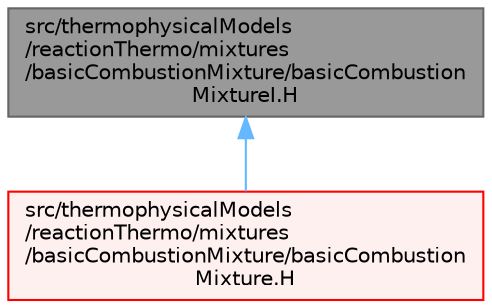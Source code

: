 digraph "src/thermophysicalModels/reactionThermo/mixtures/basicCombustionMixture/basicCombustionMixtureI.H"
{
 // LATEX_PDF_SIZE
  bgcolor="transparent";
  edge [fontname=Helvetica,fontsize=10,labelfontname=Helvetica,labelfontsize=10];
  node [fontname=Helvetica,fontsize=10,shape=box,height=0.2,width=0.4];
  Node1 [id="Node000001",label="src/thermophysicalModels\l/reactionThermo/mixtures\l/basicCombustionMixture/basicCombustion\lMixtureI.H",height=0.2,width=0.4,color="gray40", fillcolor="grey60", style="filled", fontcolor="black",tooltip=" "];
  Node1 -> Node2 [id="edge1_Node000001_Node000002",dir="back",color="steelblue1",style="solid",tooltip=" "];
  Node2 [id="Node000002",label="src/thermophysicalModels\l/reactionThermo/mixtures\l/basicCombustionMixture/basicCombustion\lMixture.H",height=0.2,width=0.4,color="red", fillcolor="#FFF0F0", style="filled",URL="$basicCombustionMixture_8H.html",tooltip=" "];
}
